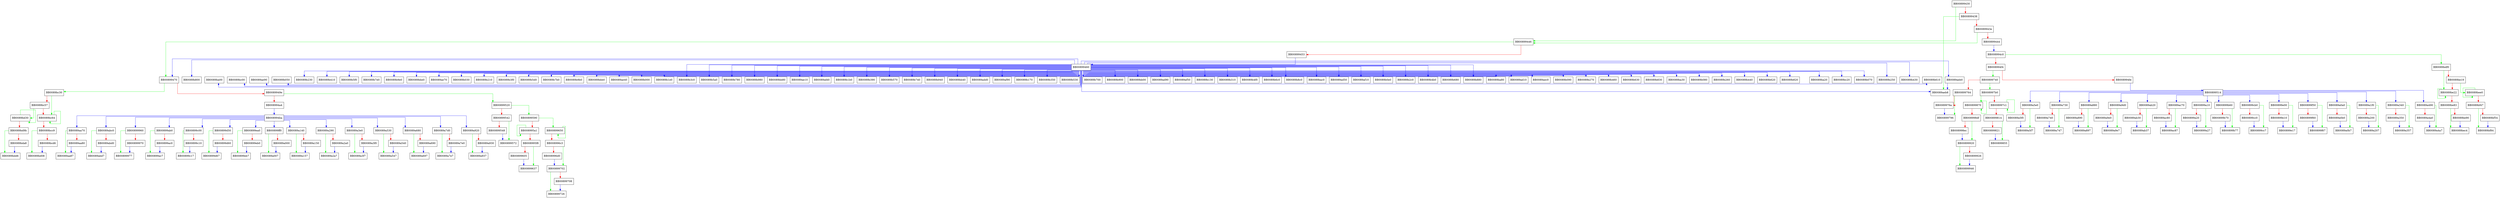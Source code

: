 digraph __memmove_ssse3 {
  node [shape="box"];
  graph [splines=ortho];
  BB00899430 -> BB00899446 [color="green"];
  BB00899430 -> BB00899438 [color="red"];
  BB00899438 -> BB0089aeb8 [color="green"];
  BB00899438 -> BB0089943e [color="red"];
  BB0089943e -> BB00899446 [color="green"];
  BB0089943e -> BB00899444 [color="red"];
  BB00899444 -> BB008994c0 [color="blue"];
  BB00899446 -> BB00899470 [color="green"];
  BB00899446 -> BB00899453 [color="red"];
  BB00899453 -> BB00899460 [color="blue"];
  BB00899460 -> BB0089aeb8 [color="blue"];
  BB00899460 -> BB0089b080 [color="blue"];
  BB00899460 -> BB0089b260 [color="blue"];
  BB00899460 -> BB0089b440 [color="blue"];
  BB00899460 -> BB0089b620 [color="blue"];
  BB00899460 -> BB0089b820 [color="blue"];
  BB00899460 -> BB0089ba20 [color="blue"];
  BB00899460 -> BB0089bc20 [color="blue"];
  BB00899460 -> BB0089aeb0 [color="blue"];
  BB00899460 -> BB0089b070 [color="blue"];
  BB00899460 -> BB0089b250 [color="blue"];
  BB00899460 -> BB0089b430 [color="blue"];
  BB00899460 -> BB0089b610 [color="blue"];
  BB00899460 -> BB0089b800 [color="blue"];
  BB00899460 -> BB0089ba00 [color="blue"];
  BB00899460 -> BB0089bc00 [color="blue"];
  BB00899460 -> BB0089ae90 [color="blue"];
  BB00899460 -> BB0089b050 [color="blue"];
  BB00899460 -> BB0089b230 [color="blue"];
  BB00899460 -> BB0089b410 [color="blue"];
  BB00899460 -> BB0089b5f0 [color="blue"];
  BB00899460 -> BB0089b7e0 [color="blue"];
  BB00899460 -> BB0089b9e0 [color="blue"];
  BB00899460 -> BB0089bbe0 [color="blue"];
  BB00899460 -> BB0089ae70 [color="blue"];
  BB00899460 -> BB0089b030 [color="blue"];
  BB00899460 -> BB0089b210 [color="blue"];
  BB00899460 -> BB0089b3f0 [color="blue"];
  BB00899460 -> BB0089b5d0 [color="blue"];
  BB00899460 -> BB0089b7b0 [color="blue"];
  BB00899460 -> BB0089b9b0 [color="blue"];
  BB00899460 -> BB0089bbb0 [color="blue"];
  BB00899460 -> BB0089ae40 [color="blue"];
  BB00899460 -> BB0089b000 [color="blue"];
  BB00899460 -> BB0089b1e0 [color="blue"];
  BB00899460 -> BB0089b3c0 [color="blue"];
  BB00899460 -> BB0089b5a0 [color="blue"];
  BB00899460 -> BB0089b780 [color="blue"];
  BB00899460 -> BB0089b980 [color="blue"];
  BB00899460 -> BB0089bb80 [color="blue"];
  BB00899460 -> BB0089ae10 [color="blue"];
  BB00899460 -> BB0089afd0 [color="blue"];
  BB00899460 -> BB0089b1b0 [color="blue"];
  BB00899460 -> BB0089b390 [color="blue"];
  BB00899460 -> BB0089b570 [color="blue"];
  BB00899460 -> BB0089b740 [color="blue"];
  BB00899460 -> BB0089b940 [color="blue"];
  BB00899460 -> BB0089bb40 [color="blue"];
  BB00899460 -> BB0089add0 [color="blue"];
  BB00899460 -> BB0089af90 [color="blue"];
  BB00899460 -> BB0089b170 [color="blue"];
  BB00899460 -> BB0089b350 [color="blue"];
  BB00899460 -> BB0089b530 [color="blue"];
  BB00899460 -> BB0089b700 [color="blue"];
  BB00899460 -> BB0089b900 [color="blue"];
  BB00899460 -> BB0089bb00 [color="blue"];
  BB00899460 -> BB0089ad90 [color="blue"];
  BB00899460 -> BB0089af50 [color="blue"];
  BB00899460 -> BB0089b130 [color="blue"];
  BB00899460 -> BB0089b310 [color="blue"];
  BB00899460 -> BB0089b4f0 [color="blue"];
  BB00899460 -> BB0089b6c0 [color="blue"];
  BB00899460 -> BB0089b8c0 [color="blue"];
  BB00899460 -> BB0089bac0 [color="blue"];
  BB00899460 -> BB0089ad50 [color="blue"];
  BB00899460 -> BB0089af10 [color="blue"];
  BB00899460 -> BB0089b0e0 [color="blue"];
  BB00899460 -> BB0089b2c0 [color="blue"];
  BB00899460 -> BB0089b4b0 [color="blue"];
  BB00899460 -> BB0089b680 [color="blue"];
  BB00899460 -> BB0089b880 [color="blue"];
  BB00899460 -> BB0089ba80 [color="blue"];
  BB00899460 -> BB0089ad10 [color="blue"];
  BB00899460 -> BB0089aec0 [color="blue"];
  BB00899460 -> BB0089b090 [color="blue"];
  BB00899460 -> BB0089b270 [color="blue"];
  BB00899460 -> BB0089b460 [color="blue"];
  BB00899460 -> BB0089b630 [color="blue"];
  BB00899460 -> BB0089b830 [color="blue"];
  BB00899460 -> BB0089ba30 [color="blue"];
  BB00899460 -> BB00899470 [color="blue"];
  BB00899470 -> BB0089bc30 [color="green"];
  BB00899470 -> BB0089949e [color="red"];
  BB0089949e -> BB00899520 [color="green"];
  BB0089949e -> BB008994a4 [color="red"];
  BB008994a4 -> BB008994ba [color="blue"];
  BB008994ba -> BB00899960 [color="blue"];
  BB008994ba -> BB00899ab0 [color="blue"];
  BB008994ba -> BB00899c00 [color="blue"];
  BB008994ba -> BB00899d50 [color="blue"];
  BB008994ba -> BB00899ea0 [color="blue"];
  BB008994ba -> BB00899ff0 [color="blue"];
  BB008994ba -> BB0089a140 [color="blue"];
  BB008994ba -> BB0089a290 [color="blue"];
  BB008994ba -> BB0089a3e0 [color="blue"];
  BB008994ba -> BB0089a530 [color="blue"];
  BB008994ba -> BB0089a680 [color="blue"];
  BB008994ba -> BB0089a7d0 [color="blue"];
  BB008994ba -> BB0089a920 [color="blue"];
  BB008994ba -> BB0089aa70 [color="blue"];
  BB008994ba -> BB0089abc0 [color="blue"];
  BB008994c0 -> BB0089bdf0 [color="green"];
  BB008994c0 -> BB008994f4 [color="red"];
  BB008994f4 -> BB00899740 [color="green"];
  BB008994f4 -> BB008994fe [color="red"];
  BB008994fe -> BB00899514 [color="blue"];
  BB00899514 -> BB00899a10 [color="blue"];
  BB00899514 -> BB00899b60 [color="blue"];
  BB00899514 -> BB00899cb0 [color="blue"];
  BB00899514 -> BB00899e00 [color="blue"];
  BB00899514 -> BB00899f50 [color="blue"];
  BB00899514 -> BB0089a0a0 [color="blue"];
  BB00899514 -> BB0089a1f0 [color="blue"];
  BB00899514 -> BB0089a340 [color="blue"];
  BB00899514 -> BB0089a490 [color="blue"];
  BB00899514 -> BB0089a5e0 [color="blue"];
  BB00899514 -> BB0089a730 [color="blue"];
  BB00899514 -> BB0089a880 [color="blue"];
  BB00899514 -> BB0089a9d0 [color="blue"];
  BB00899514 -> BB0089ab20 [color="blue"];
  BB00899514 -> BB0089ac70 [color="blue"];
  BB00899520 -> BB00899590 [color="green"];
  BB00899520 -> BB00899542 [color="red"];
  BB00899542 -> BB00899572 [color="green"];
  BB00899542 -> BB00899548 [color="red"];
  BB00899548 -> BB00899572 [color="blue"];
  BB00899590 -> BB00899650 [color="green"];
  BB00899590 -> BB008995a1 [color="red"];
  BB008995a1 -> BB008995a1 [color="green"];
  BB008995a1 -> BB008995f8 [color="red"];
  BB008995f8 -> BB00899637 [color="green"];
  BB008995f8 -> BB00899605 [color="red"];
  BB00899605 -> BB00899637 [color="blue"];
  BB00899650 -> BB00899650 [color="green"];
  BB00899650 -> BB008996c3 [color="red"];
  BB008996c3 -> BB00899702 [color="green"];
  BB008996c3 -> BB008996d0 [color="red"];
  BB008996d0 -> BB00899702 [color="blue"];
  BB00899702 -> BB00899726 [color="green"];
  BB00899702 -> BB00899708 [color="red"];
  BB00899708 -> BB00899726 [color="blue"];
  BB00899740 -> BB008997b0 [color="green"];
  BB00899740 -> BB00899764 [color="red"];
  BB00899764 -> BB00899796 [color="green"];
  BB00899764 -> BB0089976a [color="red"];
  BB0089976a -> BB00899796 [color="blue"];
  BB008997b0 -> BB00899870 [color="green"];
  BB008997b0 -> BB008997c1 [color="red"];
  BB008997c1 -> BB008997c1 [color="green"];
  BB008997c1 -> BB00899814 [color="red"];
  BB00899814 -> BB00899855 [color="green"];
  BB00899814 -> BB00899821 [color="red"];
  BB00899821 -> BB00899855 [color="blue"];
  BB00899870 -> BB00899870 [color="green"];
  BB00899870 -> BB008998df [color="red"];
  BB008998df -> BB00899920 [color="green"];
  BB008998df -> BB008998ec [color="red"];
  BB008998ec -> BB00899920 [color="blue"];
  BB00899920 -> BB00899946 [color="green"];
  BB00899920 -> BB00899926 [color="red"];
  BB00899926 -> BB00899946 [color="blue"];
  BB00899960 -> BB00899977 [color="green"];
  BB00899960 -> BB00899970 [color="red"];
  BB00899970 -> BB00899977 [color="blue"];
  BB00899a10 -> BB00899a27 [color="green"];
  BB00899a10 -> BB00899a20 [color="red"];
  BB00899a20 -> BB00899a27 [color="blue"];
  BB00899ab0 -> BB00899ac7 [color="green"];
  BB00899ab0 -> BB00899ac0 [color="red"];
  BB00899ac0 -> BB00899ac7 [color="blue"];
  BB00899b60 -> BB00899b77 [color="green"];
  BB00899b60 -> BB00899b70 [color="red"];
  BB00899b70 -> BB00899b77 [color="blue"];
  BB00899c00 -> BB00899c17 [color="green"];
  BB00899c00 -> BB00899c10 [color="red"];
  BB00899c10 -> BB00899c17 [color="blue"];
  BB00899cb0 -> BB00899cc7 [color="green"];
  BB00899cb0 -> BB00899cc0 [color="red"];
  BB00899cc0 -> BB00899cc7 [color="blue"];
  BB00899d50 -> BB00899d67 [color="green"];
  BB00899d50 -> BB00899d60 [color="red"];
  BB00899d60 -> BB00899d67 [color="blue"];
  BB00899e00 -> BB00899e17 [color="green"];
  BB00899e00 -> BB00899e10 [color="red"];
  BB00899e10 -> BB00899e17 [color="blue"];
  BB00899ea0 -> BB00899eb7 [color="green"];
  BB00899ea0 -> BB00899eb0 [color="red"];
  BB00899eb0 -> BB00899eb7 [color="blue"];
  BB00899f50 -> BB00899f67 [color="green"];
  BB00899f50 -> BB00899f60 [color="red"];
  BB00899f60 -> BB00899f67 [color="blue"];
  BB00899ff0 -> BB0089a007 [color="green"];
  BB00899ff0 -> BB0089a000 [color="red"];
  BB0089a000 -> BB0089a007 [color="blue"];
  BB0089a0a0 -> BB0089a0b7 [color="green"];
  BB0089a0a0 -> BB0089a0b0 [color="red"];
  BB0089a0b0 -> BB0089a0b7 [color="blue"];
  BB0089a140 -> BB0089a157 [color="green"];
  BB0089a140 -> BB0089a150 [color="red"];
  BB0089a150 -> BB0089a157 [color="blue"];
  BB0089a1f0 -> BB0089a207 [color="green"];
  BB0089a1f0 -> BB0089a200 [color="red"];
  BB0089a200 -> BB0089a207 [color="blue"];
  BB0089a290 -> BB0089a2a7 [color="green"];
  BB0089a290 -> BB0089a2a0 [color="red"];
  BB0089a2a0 -> BB0089a2a7 [color="blue"];
  BB0089a340 -> BB0089a357 [color="green"];
  BB0089a340 -> BB0089a350 [color="red"];
  BB0089a350 -> BB0089a357 [color="blue"];
  BB0089a3e0 -> BB0089a3f7 [color="green"];
  BB0089a3e0 -> BB0089a3f0 [color="red"];
  BB0089a3f0 -> BB0089a3f7 [color="blue"];
  BB0089a490 -> BB0089a4a7 [color="green"];
  BB0089a490 -> BB0089a4a0 [color="red"];
  BB0089a4a0 -> BB0089a4a7 [color="blue"];
  BB0089a530 -> BB0089a547 [color="green"];
  BB0089a530 -> BB0089a540 [color="red"];
  BB0089a540 -> BB0089a547 [color="blue"];
  BB0089a5e0 -> BB0089a5f7 [color="green"];
  BB0089a5e0 -> BB0089a5f0 [color="red"];
  BB0089a5f0 -> BB0089a5f7 [color="blue"];
  BB0089a680 -> BB0089a697 [color="green"];
  BB0089a680 -> BB0089a690 [color="red"];
  BB0089a690 -> BB0089a697 [color="blue"];
  BB0089a730 -> BB0089a747 [color="green"];
  BB0089a730 -> BB0089a740 [color="red"];
  BB0089a740 -> BB0089a747 [color="blue"];
  BB0089a7d0 -> BB0089a7e7 [color="green"];
  BB0089a7d0 -> BB0089a7e0 [color="red"];
  BB0089a7e0 -> BB0089a7e7 [color="blue"];
  BB0089a880 -> BB0089a897 [color="green"];
  BB0089a880 -> BB0089a890 [color="red"];
  BB0089a890 -> BB0089a897 [color="blue"];
  BB0089a920 -> BB0089a937 [color="green"];
  BB0089a920 -> BB0089a930 [color="red"];
  BB0089a930 -> BB0089a937 [color="blue"];
  BB0089a9d0 -> BB0089a9e7 [color="green"];
  BB0089a9d0 -> BB0089a9e0 [color="red"];
  BB0089a9e0 -> BB0089a9e7 [color="blue"];
  BB0089aa70 -> BB0089aa87 [color="green"];
  BB0089aa70 -> BB0089aa80 [color="red"];
  BB0089aa80 -> BB0089aa87 [color="blue"];
  BB0089ab20 -> BB0089ab37 [color="green"];
  BB0089ab20 -> BB0089ab30 [color="red"];
  BB0089ab30 -> BB0089ab37 [color="blue"];
  BB0089abc0 -> BB0089abd7 [color="green"];
  BB0089abc0 -> BB0089abd0 [color="red"];
  BB0089abd0 -> BB0089abd7 [color="blue"];
  BB0089ac70 -> BB0089ac87 [color="green"];
  BB0089ac70 -> BB0089ac80 [color="red"];
  BB0089ac80 -> BB0089ac87 [color="blue"];
  BB0089aeb0 -> BB0089aeb8 [color="blue"];
  BB0089bc30 -> BB0089bc64 [color="green"];
  BB0089bc30 -> BB0089bc57 [color="red"];
  BB0089bc57 -> BB0089bd30 [color="green"];
  BB0089bc57 -> BB0089bc64 [color="red"];
  BB0089bc64 -> BB0089bc64 [color="green"];
  BB0089bc64 -> BB0089bcc9 [color="red"];
  BB0089bcc9 -> BB0089bd08 [color="green"];
  BB0089bcc9 -> BB0089bcd6 [color="red"];
  BB0089bcd6 -> BB0089bd08 [color="blue"];
  BB0089bd30 -> BB0089bd30 [color="green"];
  BB0089bd30 -> BB0089bd9b [color="red"];
  BB0089bd9b -> BB0089bdd6 [color="green"];
  BB0089bd9b -> BB0089bda8 [color="red"];
  BB0089bda8 -> BB0089bdd6 [color="blue"];
  BB0089bdf0 -> BB0089be22 [color="green"];
  BB0089bdf0 -> BB0089be19 [color="red"];
  BB0089be19 -> BB0089bee0 [color="green"];
  BB0089be19 -> BB0089be22 [color="red"];
  BB0089be22 -> BB0089be22 [color="green"];
  BB0089be22 -> BB0089be83 [color="red"];
  BB0089be83 -> BB0089bec4 [color="green"];
  BB0089be83 -> BB0089be90 [color="red"];
  BB0089be90 -> BB0089bec4 [color="blue"];
  BB0089bee0 -> BB0089bee0 [color="green"];
  BB0089bee0 -> BB0089bf47 [color="red"];
  BB0089bf47 -> BB0089bf84 [color="green"];
  BB0089bf47 -> BB0089bf54 [color="red"];
  BB0089bf54 -> BB0089bf84 [color="blue"];
}